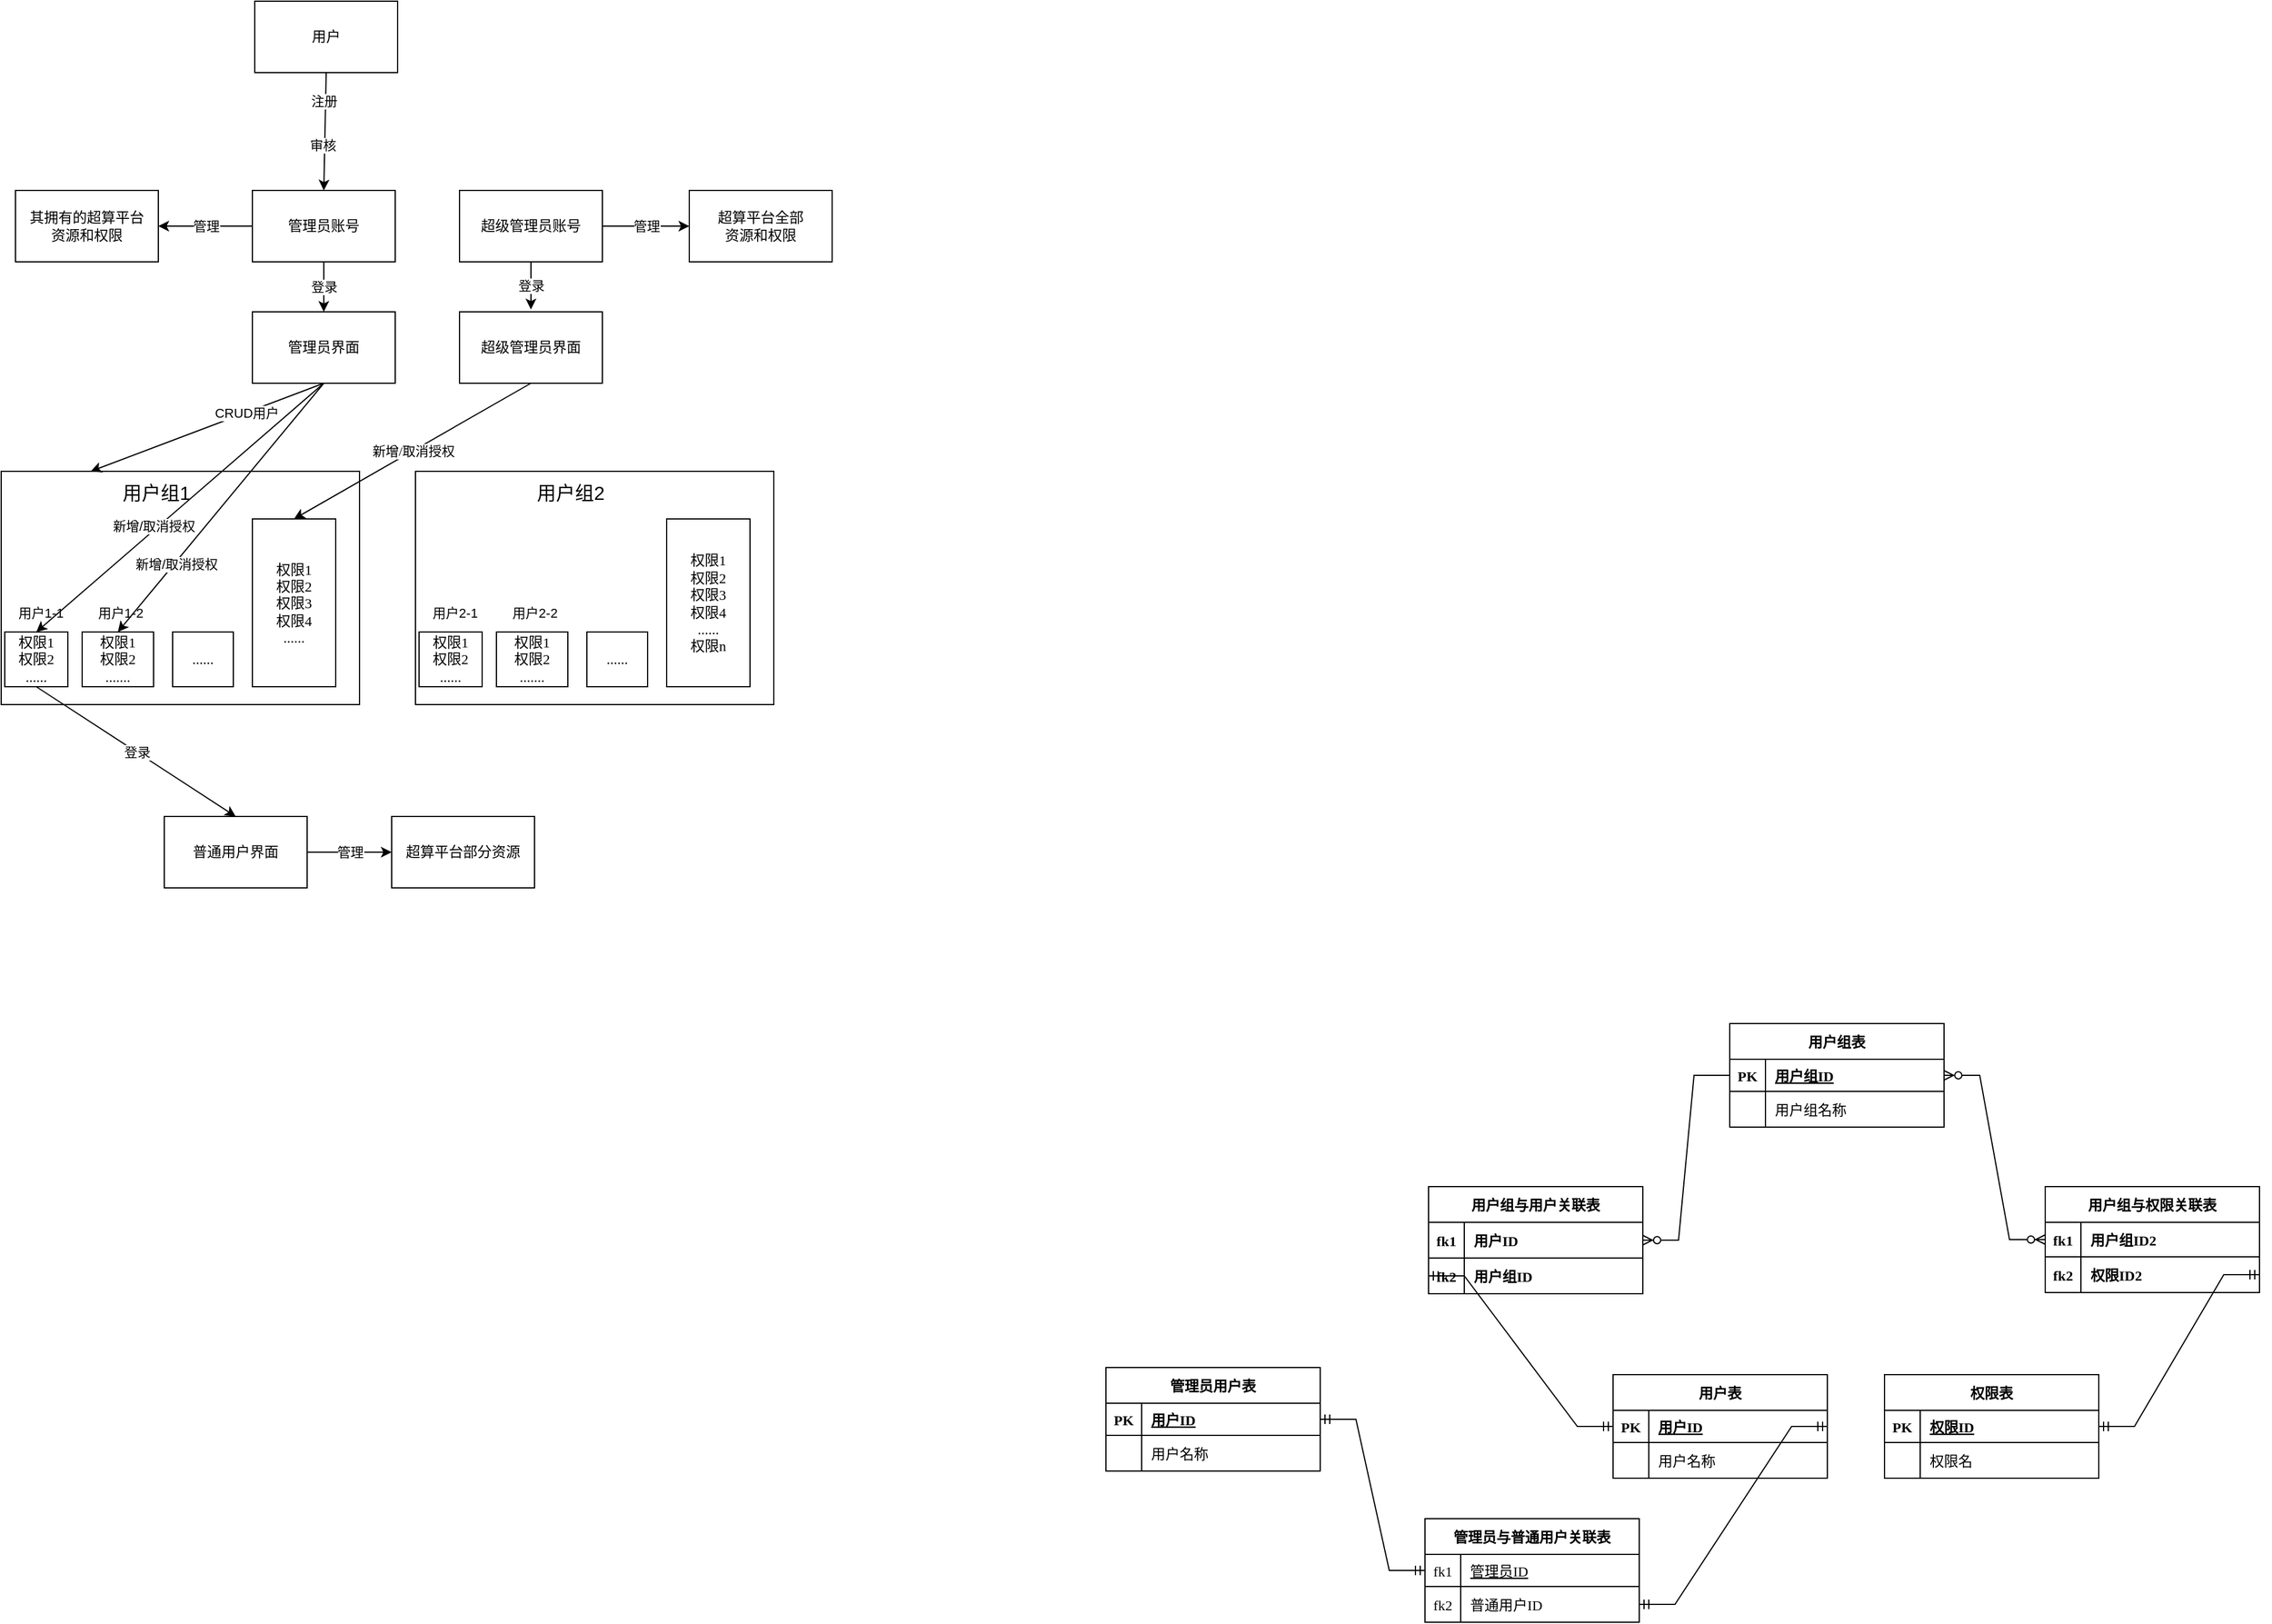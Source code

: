 <mxfile version="15.6.8" type="github">
  <diagram id="mFgV5_7U-bqLbS9MCXDc" name="Page-1">
    <mxGraphModel dx="1422" dy="774" grid="0" gridSize="10" guides="1" tooltips="1" connect="1" arrows="1" fold="1" page="1" pageScale="1" pageWidth="827" pageHeight="1169" math="0" shadow="0">
      <root>
        <mxCell id="0" />
        <mxCell id="1" parent="0" />
        <mxCell id="2kzCMtwzIrTYSETT1FgG-13" value="用户组表" style="shape=table;startSize=30;container=1;collapsible=1;childLayout=tableLayout;fixedRows=1;rowLines=0;fontStyle=1;align=center;resizeLast=1;fontFamily=Times New Roman;" parent="1" vertex="1">
          <mxGeometry x="1525" y="876" width="180" height="87" as="geometry" />
        </mxCell>
        <mxCell id="2kzCMtwzIrTYSETT1FgG-14" value="" style="shape=partialRectangle;collapsible=0;dropTarget=0;pointerEvents=0;fillColor=none;top=0;left=0;bottom=1;right=0;points=[[0,0.5],[1,0.5]];portConstraint=eastwest;fontFamily=Times New Roman;" parent="2kzCMtwzIrTYSETT1FgG-13" vertex="1">
          <mxGeometry y="30" width="180" height="27" as="geometry" />
        </mxCell>
        <mxCell id="2kzCMtwzIrTYSETT1FgG-15" value="PK" style="shape=partialRectangle;connectable=0;fillColor=none;top=0;left=0;bottom=0;right=0;fontStyle=1;overflow=hidden;fontFamily=Times New Roman;" parent="2kzCMtwzIrTYSETT1FgG-14" vertex="1">
          <mxGeometry width="30" height="27" as="geometry">
            <mxRectangle width="30" height="27" as="alternateBounds" />
          </mxGeometry>
        </mxCell>
        <mxCell id="2kzCMtwzIrTYSETT1FgG-16" value="用户组ID" style="shape=partialRectangle;connectable=0;fillColor=none;top=0;left=0;bottom=0;right=0;align=left;spacingLeft=6;fontStyle=5;overflow=hidden;fontFamily=Times New Roman;" parent="2kzCMtwzIrTYSETT1FgG-14" vertex="1">
          <mxGeometry x="30" width="150" height="27" as="geometry">
            <mxRectangle width="150" height="27" as="alternateBounds" />
          </mxGeometry>
        </mxCell>
        <mxCell id="2kzCMtwzIrTYSETT1FgG-17" value="" style="shape=partialRectangle;collapsible=0;dropTarget=0;pointerEvents=0;fillColor=none;top=0;left=0;bottom=0;right=0;points=[[0,0.5],[1,0.5]];portConstraint=eastwest;fontFamily=Times New Roman;" parent="2kzCMtwzIrTYSETT1FgG-13" vertex="1">
          <mxGeometry y="57" width="180" height="30" as="geometry" />
        </mxCell>
        <mxCell id="2kzCMtwzIrTYSETT1FgG-18" value="" style="shape=partialRectangle;connectable=0;fillColor=none;top=0;left=0;bottom=0;right=0;editable=1;overflow=hidden;fontFamily=Times New Roman;" parent="2kzCMtwzIrTYSETT1FgG-17" vertex="1">
          <mxGeometry width="30" height="30" as="geometry">
            <mxRectangle width="30" height="30" as="alternateBounds" />
          </mxGeometry>
        </mxCell>
        <mxCell id="2kzCMtwzIrTYSETT1FgG-19" value="用户组名称" style="shape=partialRectangle;connectable=0;fillColor=none;top=0;left=0;bottom=0;right=0;align=left;spacingLeft=6;overflow=hidden;fontFamily=Times New Roman;" parent="2kzCMtwzIrTYSETT1FgG-17" vertex="1">
          <mxGeometry x="30" width="150" height="30" as="geometry">
            <mxRectangle width="150" height="30" as="alternateBounds" />
          </mxGeometry>
        </mxCell>
        <mxCell id="2kzCMtwzIrTYSETT1FgG-26" value="用户组与用户关联表" style="shape=table;startSize=30;container=1;collapsible=1;childLayout=tableLayout;fixedRows=1;rowLines=0;fontStyle=1;align=center;resizeLast=1;fontFamily=Times New Roman;" parent="1" vertex="1">
          <mxGeometry x="1272" y="1013" width="180" height="90" as="geometry" />
        </mxCell>
        <mxCell id="2kzCMtwzIrTYSETT1FgG-27" value="" style="shape=partialRectangle;collapsible=0;dropTarget=0;pointerEvents=0;fillColor=none;top=0;left=0;bottom=1;right=0;points=[[0,0.5],[1,0.5]];portConstraint=eastwest;fontFamily=Times New Roman;" parent="2kzCMtwzIrTYSETT1FgG-26" vertex="1">
          <mxGeometry y="30" width="180" height="30" as="geometry" />
        </mxCell>
        <mxCell id="2kzCMtwzIrTYSETT1FgG-28" value="fk1" style="shape=partialRectangle;connectable=0;fillColor=none;top=0;left=0;bottom=0;right=0;fontStyle=1;overflow=hidden;fontFamily=Times New Roman;" parent="2kzCMtwzIrTYSETT1FgG-27" vertex="1">
          <mxGeometry width="30" height="30" as="geometry">
            <mxRectangle width="30" height="30" as="alternateBounds" />
          </mxGeometry>
        </mxCell>
        <mxCell id="2kzCMtwzIrTYSETT1FgG-29" value="用户ID" style="shape=partialRectangle;connectable=0;fillColor=none;top=0;left=0;bottom=0;right=0;align=left;spacingLeft=6;fontStyle=1;overflow=hidden;fontFamily=Times New Roman;" parent="2kzCMtwzIrTYSETT1FgG-27" vertex="1">
          <mxGeometry x="30" width="150" height="30" as="geometry">
            <mxRectangle width="150" height="30" as="alternateBounds" />
          </mxGeometry>
        </mxCell>
        <mxCell id="2kzCMtwzIrTYSETT1FgG-30" value="" style="shape=partialRectangle;collapsible=0;dropTarget=0;pointerEvents=0;fillColor=none;top=0;left=0;bottom=0;right=0;points=[[0,0.5],[1,0.5]];portConstraint=eastwest;fontFamily=Times New Roman;" parent="2kzCMtwzIrTYSETT1FgG-26" vertex="1">
          <mxGeometry y="60" width="180" height="30" as="geometry" />
        </mxCell>
        <mxCell id="2kzCMtwzIrTYSETT1FgG-31" value="fk2" style="shape=partialRectangle;connectable=0;fillColor=none;top=0;left=0;bottom=0;right=0;editable=1;overflow=hidden;fontStyle=1;fontFamily=Times New Roman;" parent="2kzCMtwzIrTYSETT1FgG-30" vertex="1">
          <mxGeometry width="30" height="30" as="geometry">
            <mxRectangle width="30" height="30" as="alternateBounds" />
          </mxGeometry>
        </mxCell>
        <mxCell id="2kzCMtwzIrTYSETT1FgG-32" value="用户组ID" style="shape=partialRectangle;connectable=0;fillColor=none;top=0;left=0;bottom=0;right=0;align=left;spacingLeft=6;overflow=hidden;fontStyle=1;fontFamily=Times New Roman;" parent="2kzCMtwzIrTYSETT1FgG-30" vertex="1">
          <mxGeometry x="30" width="150" height="30" as="geometry">
            <mxRectangle width="150" height="30" as="alternateBounds" />
          </mxGeometry>
        </mxCell>
        <mxCell id="2kzCMtwzIrTYSETT1FgG-41" value="用户" style="rounded=0;whiteSpace=wrap;html=1;fontFamily=Times New Roman;" parent="1" vertex="1">
          <mxGeometry x="286" y="17" width="120" height="60" as="geometry" />
        </mxCell>
        <mxCell id="2kzCMtwzIrTYSETT1FgG-40" value="" style="edgeStyle=entityRelationEdgeStyle;fontSize=12;html=1;endArrow=ERzeroToMany;endFill=1;rounded=0;entryX=1;entryY=0.5;entryDx=0;entryDy=0;fontFamily=Times New Roman;exitX=0;exitY=0.5;exitDx=0;exitDy=0;" parent="1" source="2kzCMtwzIrTYSETT1FgG-14" target="2kzCMtwzIrTYSETT1FgG-27" edge="1">
          <mxGeometry width="100" height="100" relative="1" as="geometry">
            <mxPoint x="1236" y="1022" as="sourcePoint" />
            <mxPoint x="1583" y="1351" as="targetPoint" />
          </mxGeometry>
        </mxCell>
        <mxCell id="2kzCMtwzIrTYSETT1FgG-42" value="" style="endArrow=classic;html=1;rounded=0;exitX=0.5;exitY=1;exitDx=0;exitDy=0;entryX=0.5;entryY=0;entryDx=0;entryDy=0;fontFamily=Times New Roman;" parent="1" source="2kzCMtwzIrTYSETT1FgG-41" target="2kzCMtwzIrTYSETT1FgG-45" edge="1">
          <mxGeometry relative="1" as="geometry">
            <mxPoint x="604" y="453" as="sourcePoint" />
            <mxPoint x="344" y="160" as="targetPoint" />
          </mxGeometry>
        </mxCell>
        <mxCell id="2kzCMtwzIrTYSETT1FgG-43" value="注册" style="edgeLabel;resizable=0;html=1;align=center;verticalAlign=middle;fontFamily=Times New Roman;" parent="2kzCMtwzIrTYSETT1FgG-42" connectable="0" vertex="1">
          <mxGeometry relative="1" as="geometry">
            <mxPoint x="-1" y="-26" as="offset" />
          </mxGeometry>
        </mxCell>
        <mxCell id="2kzCMtwzIrTYSETT1FgG-45" value="管理员账号" style="rounded=0;whiteSpace=wrap;html=1;fontFamily=Times New Roman;" parent="1" vertex="1">
          <mxGeometry x="284" y="176" width="120" height="60" as="geometry" />
        </mxCell>
        <mxCell id="2kzCMtwzIrTYSETT1FgG-49" value="" style="endArrow=classic;html=1;rounded=0;exitX=0.5;exitY=1;exitDx=0;exitDy=0;entryX=0.5;entryY=0;entryDx=0;entryDy=0;fontFamily=Times New Roman;" parent="1" source="2kzCMtwzIrTYSETT1FgG-45" target="2kzCMtwzIrTYSETT1FgG-51" edge="1">
          <mxGeometry relative="1" as="geometry">
            <mxPoint x="478" y="312" as="sourcePoint" />
            <mxPoint x="338" y="296" as="targetPoint" />
          </mxGeometry>
        </mxCell>
        <mxCell id="2kzCMtwzIrTYSETT1FgG-50" value="登录" style="edgeLabel;resizable=0;html=1;align=center;verticalAlign=middle;fontFamily=Times New Roman;" parent="2kzCMtwzIrTYSETT1FgG-49" connectable="0" vertex="1">
          <mxGeometry relative="1" as="geometry" />
        </mxCell>
        <mxCell id="2kzCMtwzIrTYSETT1FgG-51" value="管理员界面" style="rounded=0;whiteSpace=wrap;html=1;fontFamily=Times New Roman;" parent="1" vertex="1">
          <mxGeometry x="284" y="278" width="120" height="60" as="geometry" />
        </mxCell>
        <mxCell id="2kzCMtwzIrTYSETT1FgG-53" value="其拥有的超算平台&lt;br&gt;资源和权限" style="whiteSpace=wrap;html=1;rounded=0;fontFamily=Times New Roman;" parent="1" vertex="1">
          <mxGeometry x="85" y="176" width="120" height="60" as="geometry" />
        </mxCell>
        <mxCell id="2kzCMtwzIrTYSETT1FgG-60" value="" style="rounded=0;whiteSpace=wrap;html=1;fontFamily=Times New Roman;" parent="1" vertex="1">
          <mxGeometry x="73" y="412" width="301" height="196" as="geometry" />
        </mxCell>
        <mxCell id="2kzCMtwzIrTYSETT1FgG-66" value="" style="endArrow=classic;html=1;rounded=0;fontFamily=Times New Roman;entryX=0.25;entryY=0;entryDx=0;entryDy=0;exitX=0.5;exitY=1;exitDx=0;exitDy=0;" parent="1" source="2kzCMtwzIrTYSETT1FgG-51" target="2kzCMtwzIrTYSETT1FgG-60" edge="1">
          <mxGeometry relative="1" as="geometry">
            <mxPoint x="355" y="343" as="sourcePoint" />
            <mxPoint x="355" y="373" as="targetPoint" />
          </mxGeometry>
        </mxCell>
        <mxCell id="Dgb0DwT1mVoK8pwkjjls-12" value="CRUD用户" style="edgeLabel;html=1;align=center;verticalAlign=middle;resizable=0;points=[];" vertex="1" connectable="0" parent="2kzCMtwzIrTYSETT1FgG-66">
          <mxGeometry x="-0.331" relative="1" as="geometry">
            <mxPoint as="offset" />
          </mxGeometry>
        </mxCell>
        <mxCell id="2kzCMtwzIrTYSETT1FgG-70" value="" style="endArrow=classic;html=1;rounded=0;exitX=0.5;exitY=1;exitDx=0;exitDy=0;entryX=0.5;entryY=0;entryDx=0;entryDy=0;fontFamily=Times New Roman;" parent="1" source="Dgb0DwT1mVoK8pwkjjls-9" target="Dgb0DwT1mVoK8pwkjjls-19" edge="1">
          <mxGeometry relative="1" as="geometry">
            <mxPoint x="308" y="318" as="sourcePoint" />
            <mxPoint x="697" y="420.5" as="targetPoint" />
            <Array as="points" />
          </mxGeometry>
        </mxCell>
        <mxCell id="2kzCMtwzIrTYSETT1FgG-71" value="新增/取消授权" style="edgeLabel;resizable=0;html=1;align=center;verticalAlign=middle;fontFamily=Times New Roman;" parent="2kzCMtwzIrTYSETT1FgG-70" connectable="0" vertex="1">
          <mxGeometry relative="1" as="geometry" />
        </mxCell>
        <mxCell id="2kzCMtwzIrTYSETT1FgG-73" value="" style="endArrow=classic;html=1;rounded=0;exitX=0.5;exitY=1;exitDx=0;exitDy=0;entryX=0.5;entryY=0;entryDx=0;entryDy=0;fontFamily=Times New Roman;" parent="1" source="2kzCMtwzIrTYSETT1FgG-59" target="2kzCMtwzIrTYSETT1FgG-75" edge="1">
          <mxGeometry relative="1" as="geometry">
            <mxPoint x="199.58" y="467" as="sourcePoint" />
            <mxPoint x="200" y="539" as="targetPoint" />
          </mxGeometry>
        </mxCell>
        <mxCell id="2kzCMtwzIrTYSETT1FgG-74" value="登录" style="edgeLabel;resizable=0;html=1;align=center;verticalAlign=middle;fontFamily=Times New Roman;" parent="2kzCMtwzIrTYSETT1FgG-73" connectable="0" vertex="1">
          <mxGeometry relative="1" as="geometry" />
        </mxCell>
        <mxCell id="2kzCMtwzIrTYSETT1FgG-75" value="普通用户界面" style="rounded=0;whiteSpace=wrap;html=1;fontFamily=Times New Roman;" parent="1" vertex="1">
          <mxGeometry x="210" y="702" width="120" height="60" as="geometry" />
        </mxCell>
        <mxCell id="2kzCMtwzIrTYSETT1FgG-76" value="" style="endArrow=classic;html=1;rounded=0;exitX=0;exitY=0.5;exitDx=0;exitDy=0;entryX=1;entryY=0.5;entryDx=0;entryDy=0;fontFamily=Times New Roman;" parent="1" source="2kzCMtwzIrTYSETT1FgG-45" target="2kzCMtwzIrTYSETT1FgG-53" edge="1">
          <mxGeometry relative="1" as="geometry">
            <mxPoint x="-45" y="251" as="sourcePoint" />
            <mxPoint x="55" y="251" as="targetPoint" />
          </mxGeometry>
        </mxCell>
        <mxCell id="2kzCMtwzIrTYSETT1FgG-77" value="管理" style="edgeLabel;resizable=0;html=1;align=center;verticalAlign=middle;fontFamily=Times New Roman;" parent="2kzCMtwzIrTYSETT1FgG-76" connectable="0" vertex="1">
          <mxGeometry relative="1" as="geometry" />
        </mxCell>
        <mxCell id="2kzCMtwzIrTYSETT1FgG-78" value="" style="endArrow=classic;html=1;rounded=0;exitX=1;exitY=0.5;exitDx=0;exitDy=0;fontFamily=Times New Roman;" parent="1" source="2kzCMtwzIrTYSETT1FgG-75" edge="1">
          <mxGeometry relative="1" as="geometry">
            <mxPoint x="481" y="715" as="sourcePoint" />
            <mxPoint x="401" y="732" as="targetPoint" />
          </mxGeometry>
        </mxCell>
        <mxCell id="2kzCMtwzIrTYSETT1FgG-79" value="管理" style="edgeLabel;resizable=0;html=1;align=center;verticalAlign=middle;fontFamily=Times New Roman;" parent="2kzCMtwzIrTYSETT1FgG-78" connectable="0" vertex="1">
          <mxGeometry relative="1" as="geometry" />
        </mxCell>
        <mxCell id="2kzCMtwzIrTYSETT1FgG-80" value="超算平台部分资源" style="whiteSpace=wrap;html=1;rounded=0;fontFamily=Times New Roman;" parent="1" vertex="1">
          <mxGeometry x="401" y="702" width="120" height="60" as="geometry" />
        </mxCell>
        <mxCell id="2kzCMtwzIrTYSETT1FgG-83" value="用户表" style="shape=table;startSize=30;container=1;collapsible=1;childLayout=tableLayout;fixedRows=1;rowLines=0;fontStyle=1;align=center;resizeLast=1;fontFamily=Times New Roman;" parent="1" vertex="1">
          <mxGeometry x="1427" y="1171" width="180" height="87" as="geometry" />
        </mxCell>
        <mxCell id="2kzCMtwzIrTYSETT1FgG-84" value="" style="shape=partialRectangle;collapsible=0;dropTarget=0;pointerEvents=0;fillColor=none;top=0;left=0;bottom=1;right=0;points=[[0,0.5],[1,0.5]];portConstraint=eastwest;fontFamily=Times New Roman;" parent="2kzCMtwzIrTYSETT1FgG-83" vertex="1">
          <mxGeometry y="30" width="180" height="27" as="geometry" />
        </mxCell>
        <mxCell id="2kzCMtwzIrTYSETT1FgG-85" value="PK" style="shape=partialRectangle;connectable=0;fillColor=none;top=0;left=0;bottom=0;right=0;fontStyle=1;overflow=hidden;fontFamily=Times New Roman;" parent="2kzCMtwzIrTYSETT1FgG-84" vertex="1">
          <mxGeometry width="30" height="27" as="geometry">
            <mxRectangle width="30" height="27" as="alternateBounds" />
          </mxGeometry>
        </mxCell>
        <mxCell id="2kzCMtwzIrTYSETT1FgG-86" value="用户ID" style="shape=partialRectangle;connectable=0;fillColor=none;top=0;left=0;bottom=0;right=0;align=left;spacingLeft=6;fontStyle=5;overflow=hidden;fontFamily=Times New Roman;" parent="2kzCMtwzIrTYSETT1FgG-84" vertex="1">
          <mxGeometry x="30" width="150" height="27" as="geometry">
            <mxRectangle width="150" height="27" as="alternateBounds" />
          </mxGeometry>
        </mxCell>
        <mxCell id="2kzCMtwzIrTYSETT1FgG-87" value="" style="shape=partialRectangle;collapsible=0;dropTarget=0;pointerEvents=0;fillColor=none;top=0;left=0;bottom=0;right=0;points=[[0,0.5],[1,0.5]];portConstraint=eastwest;fontFamily=Times New Roman;" parent="2kzCMtwzIrTYSETT1FgG-83" vertex="1">
          <mxGeometry y="57" width="180" height="30" as="geometry" />
        </mxCell>
        <mxCell id="2kzCMtwzIrTYSETT1FgG-88" value="" style="shape=partialRectangle;connectable=0;fillColor=none;top=0;left=0;bottom=0;right=0;editable=1;overflow=hidden;fontFamily=Times New Roman;" parent="2kzCMtwzIrTYSETT1FgG-87" vertex="1">
          <mxGeometry width="30" height="30" as="geometry">
            <mxRectangle width="30" height="30" as="alternateBounds" />
          </mxGeometry>
        </mxCell>
        <mxCell id="2kzCMtwzIrTYSETT1FgG-89" value="用户名称" style="shape=partialRectangle;connectable=0;fillColor=none;top=0;left=0;bottom=0;right=0;align=left;spacingLeft=6;overflow=hidden;fontFamily=Times New Roman;" parent="2kzCMtwzIrTYSETT1FgG-87" vertex="1">
          <mxGeometry x="30" width="150" height="30" as="geometry">
            <mxRectangle width="150" height="30" as="alternateBounds" />
          </mxGeometry>
        </mxCell>
        <mxCell id="km6JaJJbkQd7-3y9MGti-1" value="权限表" style="shape=table;startSize=30;container=1;collapsible=1;childLayout=tableLayout;fixedRows=1;rowLines=0;fontStyle=1;align=center;resizeLast=1;fontFamily=Times New Roman;" parent="1" vertex="1">
          <mxGeometry x="1655" y="1171" width="180" height="87" as="geometry" />
        </mxCell>
        <mxCell id="km6JaJJbkQd7-3y9MGti-2" value="" style="shape=partialRectangle;collapsible=0;dropTarget=0;pointerEvents=0;fillColor=none;top=0;left=0;bottom=1;right=0;points=[[0,0.5],[1,0.5]];portConstraint=eastwest;fontFamily=Times New Roman;" parent="km6JaJJbkQd7-3y9MGti-1" vertex="1">
          <mxGeometry y="30" width="180" height="27" as="geometry" />
        </mxCell>
        <mxCell id="km6JaJJbkQd7-3y9MGti-3" value="PK" style="shape=partialRectangle;connectable=0;fillColor=none;top=0;left=0;bottom=0;right=0;fontStyle=1;overflow=hidden;fontFamily=Times New Roman;" parent="km6JaJJbkQd7-3y9MGti-2" vertex="1">
          <mxGeometry width="30" height="27" as="geometry">
            <mxRectangle width="30" height="27" as="alternateBounds" />
          </mxGeometry>
        </mxCell>
        <mxCell id="km6JaJJbkQd7-3y9MGti-4" value="权限ID" style="shape=partialRectangle;connectable=0;fillColor=none;top=0;left=0;bottom=0;right=0;align=left;spacingLeft=6;fontStyle=5;overflow=hidden;fontFamily=Times New Roman;" parent="km6JaJJbkQd7-3y9MGti-2" vertex="1">
          <mxGeometry x="30" width="150" height="27" as="geometry">
            <mxRectangle width="150" height="27" as="alternateBounds" />
          </mxGeometry>
        </mxCell>
        <mxCell id="km6JaJJbkQd7-3y9MGti-5" value="" style="shape=partialRectangle;collapsible=0;dropTarget=0;pointerEvents=0;fillColor=none;top=0;left=0;bottom=0;right=0;points=[[0,0.5],[1,0.5]];portConstraint=eastwest;fontFamily=Times New Roman;" parent="km6JaJJbkQd7-3y9MGti-1" vertex="1">
          <mxGeometry y="57" width="180" height="30" as="geometry" />
        </mxCell>
        <mxCell id="km6JaJJbkQd7-3y9MGti-6" value="" style="shape=partialRectangle;connectable=0;fillColor=none;top=0;left=0;bottom=0;right=0;editable=1;overflow=hidden;fontFamily=Times New Roman;" parent="km6JaJJbkQd7-3y9MGti-5" vertex="1">
          <mxGeometry width="30" height="30" as="geometry">
            <mxRectangle width="30" height="30" as="alternateBounds" />
          </mxGeometry>
        </mxCell>
        <mxCell id="km6JaJJbkQd7-3y9MGti-7" value="权限名" style="shape=partialRectangle;connectable=0;fillColor=none;top=0;left=0;bottom=0;right=0;align=left;spacingLeft=6;overflow=hidden;fontFamily=Times New Roman;" parent="km6JaJJbkQd7-3y9MGti-5" vertex="1">
          <mxGeometry x="30" width="150" height="30" as="geometry">
            <mxRectangle width="150" height="30" as="alternateBounds" />
          </mxGeometry>
        </mxCell>
        <mxCell id="km6JaJJbkQd7-3y9MGti-8" value="用户组与权限关联表" style="shape=table;startSize=30;container=1;collapsible=1;childLayout=tableLayout;fixedRows=1;rowLines=0;fontStyle=1;align=center;resizeLast=1;fontFamily=Times New Roman;" parent="1" vertex="1">
          <mxGeometry x="1790" y="1013" width="180" height="89" as="geometry" />
        </mxCell>
        <mxCell id="km6JaJJbkQd7-3y9MGti-9" value="" style="shape=partialRectangle;collapsible=0;dropTarget=0;pointerEvents=0;fillColor=none;top=0;left=0;bottom=1;right=0;points=[[0,0.5],[1,0.5]];portConstraint=eastwest;fontFamily=Times New Roman;" parent="km6JaJJbkQd7-3y9MGti-8" vertex="1">
          <mxGeometry y="30" width="180" height="29" as="geometry" />
        </mxCell>
        <mxCell id="km6JaJJbkQd7-3y9MGti-10" value="fk1" style="shape=partialRectangle;connectable=0;fillColor=none;top=0;left=0;bottom=0;right=0;fontStyle=1;overflow=hidden;fontFamily=Times New Roman;" parent="km6JaJJbkQd7-3y9MGti-9" vertex="1">
          <mxGeometry width="30" height="29" as="geometry">
            <mxRectangle width="30" height="29" as="alternateBounds" />
          </mxGeometry>
        </mxCell>
        <mxCell id="km6JaJJbkQd7-3y9MGti-11" value="用户组ID2" style="shape=partialRectangle;connectable=0;fillColor=none;top=0;left=0;bottom=0;right=0;align=left;spacingLeft=6;fontStyle=1;overflow=hidden;fontFamily=Times New Roman;" parent="km6JaJJbkQd7-3y9MGti-9" vertex="1">
          <mxGeometry x="30" width="150" height="29" as="geometry">
            <mxRectangle width="150" height="29" as="alternateBounds" />
          </mxGeometry>
        </mxCell>
        <mxCell id="km6JaJJbkQd7-3y9MGti-12" value="" style="shape=partialRectangle;collapsible=0;dropTarget=0;pointerEvents=0;fillColor=none;top=0;left=0;bottom=0;right=0;points=[[0,0.5],[1,0.5]];portConstraint=eastwest;fontFamily=Times New Roman;" parent="km6JaJJbkQd7-3y9MGti-8" vertex="1">
          <mxGeometry y="59" width="180" height="30" as="geometry" />
        </mxCell>
        <mxCell id="km6JaJJbkQd7-3y9MGti-13" value="fk2" style="shape=partialRectangle;connectable=0;fillColor=none;top=0;left=0;bottom=0;right=0;editable=1;overflow=hidden;fontStyle=1;fontFamily=Times New Roman;" parent="km6JaJJbkQd7-3y9MGti-12" vertex="1">
          <mxGeometry width="30" height="30" as="geometry">
            <mxRectangle width="30" height="30" as="alternateBounds" />
          </mxGeometry>
        </mxCell>
        <mxCell id="km6JaJJbkQd7-3y9MGti-14" value="权限ID2" style="shape=partialRectangle;connectable=0;fillColor=none;top=0;left=0;bottom=0;right=0;align=left;spacingLeft=6;overflow=hidden;fontStyle=1;fontFamily=Times New Roman;" parent="km6JaJJbkQd7-3y9MGti-12" vertex="1">
          <mxGeometry x="30" width="150" height="30" as="geometry">
            <mxRectangle width="150" height="30" as="alternateBounds" />
          </mxGeometry>
        </mxCell>
        <mxCell id="km6JaJJbkQd7-3y9MGti-15" value="管理员用户表" style="shape=table;startSize=30;container=1;collapsible=1;childLayout=tableLayout;fixedRows=1;rowLines=0;fontStyle=1;align=center;resizeLast=1;fontFamily=Times New Roman;" parent="1" vertex="1">
          <mxGeometry x="1001" y="1165" width="180" height="87" as="geometry" />
        </mxCell>
        <mxCell id="km6JaJJbkQd7-3y9MGti-16" value="" style="shape=partialRectangle;collapsible=0;dropTarget=0;pointerEvents=0;fillColor=none;top=0;left=0;bottom=1;right=0;points=[[0,0.5],[1,0.5]];portConstraint=eastwest;fontFamily=Times New Roman;" parent="km6JaJJbkQd7-3y9MGti-15" vertex="1">
          <mxGeometry y="30" width="180" height="27" as="geometry" />
        </mxCell>
        <mxCell id="km6JaJJbkQd7-3y9MGti-17" value="PK" style="shape=partialRectangle;connectable=0;fillColor=none;top=0;left=0;bottom=0;right=0;fontStyle=1;overflow=hidden;fontFamily=Times New Roman;" parent="km6JaJJbkQd7-3y9MGti-16" vertex="1">
          <mxGeometry width="30" height="27" as="geometry">
            <mxRectangle width="30" height="27" as="alternateBounds" />
          </mxGeometry>
        </mxCell>
        <mxCell id="km6JaJJbkQd7-3y9MGti-18" value="用户ID" style="shape=partialRectangle;connectable=0;fillColor=none;top=0;left=0;bottom=0;right=0;align=left;spacingLeft=6;fontStyle=5;overflow=hidden;fontFamily=Times New Roman;" parent="km6JaJJbkQd7-3y9MGti-16" vertex="1">
          <mxGeometry x="30" width="150" height="27" as="geometry">
            <mxRectangle width="150" height="27" as="alternateBounds" />
          </mxGeometry>
        </mxCell>
        <mxCell id="km6JaJJbkQd7-3y9MGti-19" value="" style="shape=partialRectangle;collapsible=0;dropTarget=0;pointerEvents=0;fillColor=none;top=0;left=0;bottom=0;right=0;points=[[0,0.5],[1,0.5]];portConstraint=eastwest;fontFamily=Times New Roman;" parent="km6JaJJbkQd7-3y9MGti-15" vertex="1">
          <mxGeometry y="57" width="180" height="30" as="geometry" />
        </mxCell>
        <mxCell id="km6JaJJbkQd7-3y9MGti-20" value="" style="shape=partialRectangle;connectable=0;fillColor=none;top=0;left=0;bottom=0;right=0;editable=1;overflow=hidden;fontFamily=Times New Roman;" parent="km6JaJJbkQd7-3y9MGti-19" vertex="1">
          <mxGeometry width="30" height="30" as="geometry">
            <mxRectangle width="30" height="30" as="alternateBounds" />
          </mxGeometry>
        </mxCell>
        <mxCell id="km6JaJJbkQd7-3y9MGti-21" value="用户名称" style="shape=partialRectangle;connectable=0;fillColor=none;top=0;left=0;bottom=0;right=0;align=left;spacingLeft=6;overflow=hidden;fontFamily=Times New Roman;" parent="km6JaJJbkQd7-3y9MGti-19" vertex="1">
          <mxGeometry x="30" width="150" height="30" as="geometry">
            <mxRectangle width="150" height="30" as="alternateBounds" />
          </mxGeometry>
        </mxCell>
        <mxCell id="km6JaJJbkQd7-3y9MGti-22" value="" style="edgeStyle=entityRelationEdgeStyle;fontSize=12;html=1;endArrow=ERzeroToMany;endFill=1;startArrow=ERzeroToMany;rounded=0;exitX=1;exitY=0.5;exitDx=0;exitDy=0;" parent="1" source="2kzCMtwzIrTYSETT1FgG-14" target="km6JaJJbkQd7-3y9MGti-9" edge="1">
          <mxGeometry width="100" height="100" relative="1" as="geometry">
            <mxPoint x="1870" y="988" as="sourcePoint" />
            <mxPoint x="1970" y="888" as="targetPoint" />
          </mxGeometry>
        </mxCell>
        <mxCell id="km6JaJJbkQd7-3y9MGti-23" value="" style="edgeStyle=entityRelationEdgeStyle;fontSize=12;html=1;endArrow=ERmandOne;startArrow=ERmandOne;rounded=0;entryX=1;entryY=0.5;entryDx=0;entryDy=0;exitX=1;exitY=0.5;exitDx=0;exitDy=0;" parent="1" source="km6JaJJbkQd7-3y9MGti-12" target="km6JaJJbkQd7-3y9MGti-2" edge="1">
          <mxGeometry width="100" height="100" relative="1" as="geometry">
            <mxPoint x="1638" y="1175" as="sourcePoint" />
            <mxPoint x="1738" y="1075" as="targetPoint" />
          </mxGeometry>
        </mxCell>
        <mxCell id="km6JaJJbkQd7-3y9MGti-25" value="" style="edgeStyle=entityRelationEdgeStyle;fontSize=12;html=1;endArrow=ERmandOne;startArrow=ERmandOne;rounded=0;exitX=0;exitY=0.5;exitDx=0;exitDy=0;" parent="1" source="2kzCMtwzIrTYSETT1FgG-30" target="2kzCMtwzIrTYSETT1FgG-84" edge="1">
          <mxGeometry width="100" height="100" relative="1" as="geometry">
            <mxPoint x="1460" y="1095" as="sourcePoint" />
            <mxPoint x="1291" y="1211.5" as="targetPoint" />
          </mxGeometry>
        </mxCell>
        <mxCell id="km6JaJJbkQd7-3y9MGti-27" value="管理员与普通用户关联表" style="shape=table;startSize=30;container=1;collapsible=1;childLayout=tableLayout;fixedRows=1;rowLines=0;fontStyle=1;align=center;resizeLast=1;fontFamily=Times New Roman;" parent="1" vertex="1">
          <mxGeometry x="1269" y="1292" width="180" height="87" as="geometry" />
        </mxCell>
        <mxCell id="km6JaJJbkQd7-3y9MGti-28" value="" style="shape=partialRectangle;collapsible=0;dropTarget=0;pointerEvents=0;fillColor=none;top=0;left=0;bottom=1;right=0;points=[[0,0.5],[1,0.5]];portConstraint=eastwest;fontFamily=Times New Roman;" parent="km6JaJJbkQd7-3y9MGti-27" vertex="1">
          <mxGeometry y="30" width="180" height="27" as="geometry" />
        </mxCell>
        <mxCell id="km6JaJJbkQd7-3y9MGti-29" value="fk1" style="shape=partialRectangle;connectable=0;fillColor=none;top=0;left=0;bottom=0;right=0;fontStyle=0;overflow=hidden;fontFamily=Times New Roman;" parent="km6JaJJbkQd7-3y9MGti-28" vertex="1">
          <mxGeometry width="30" height="27" as="geometry">
            <mxRectangle width="30" height="27" as="alternateBounds" />
          </mxGeometry>
        </mxCell>
        <mxCell id="km6JaJJbkQd7-3y9MGti-30" value="管理员ID" style="shape=partialRectangle;connectable=0;fillColor=none;top=0;left=0;bottom=0;right=0;align=left;spacingLeft=6;fontStyle=4;overflow=hidden;fontFamily=Times New Roman;" parent="km6JaJJbkQd7-3y9MGti-28" vertex="1">
          <mxGeometry x="30" width="150" height="27" as="geometry">
            <mxRectangle width="150" height="27" as="alternateBounds" />
          </mxGeometry>
        </mxCell>
        <mxCell id="km6JaJJbkQd7-3y9MGti-31" value="" style="shape=partialRectangle;collapsible=0;dropTarget=0;pointerEvents=0;fillColor=none;top=0;left=0;bottom=0;right=0;points=[[0,0.5],[1,0.5]];portConstraint=eastwest;fontFamily=Times New Roman;" parent="km6JaJJbkQd7-3y9MGti-27" vertex="1">
          <mxGeometry y="57" width="180" height="30" as="geometry" />
        </mxCell>
        <mxCell id="km6JaJJbkQd7-3y9MGti-32" value="fk2" style="shape=partialRectangle;connectable=0;fillColor=none;top=0;left=0;bottom=0;right=0;editable=1;overflow=hidden;fontFamily=Times New Roman;" parent="km6JaJJbkQd7-3y9MGti-31" vertex="1">
          <mxGeometry width="30" height="30" as="geometry">
            <mxRectangle width="30" height="30" as="alternateBounds" />
          </mxGeometry>
        </mxCell>
        <mxCell id="km6JaJJbkQd7-3y9MGti-33" value="普通用户ID" style="shape=partialRectangle;connectable=0;fillColor=none;top=0;left=0;bottom=0;right=0;align=left;spacingLeft=6;overflow=hidden;fontFamily=Times New Roman;" parent="km6JaJJbkQd7-3y9MGti-31" vertex="1">
          <mxGeometry x="30" width="150" height="30" as="geometry">
            <mxRectangle width="150" height="30" as="alternateBounds" />
          </mxGeometry>
        </mxCell>
        <mxCell id="km6JaJJbkQd7-3y9MGti-34" value="" style="edgeStyle=entityRelationEdgeStyle;fontSize=12;html=1;endArrow=ERmandOne;startArrow=ERmandOne;rounded=0;exitX=1;exitY=0.5;exitDx=0;exitDy=0;entryX=1;entryY=0.5;entryDx=0;entryDy=0;" parent="1" source="km6JaJJbkQd7-3y9MGti-31" target="2kzCMtwzIrTYSETT1FgG-84" edge="1">
          <mxGeometry width="100" height="100" relative="1" as="geometry">
            <mxPoint x="1399" y="1111" as="sourcePoint" />
            <mxPoint x="1499" y="1011" as="targetPoint" />
          </mxGeometry>
        </mxCell>
        <mxCell id="km6JaJJbkQd7-3y9MGti-35" value="" style="edgeStyle=entityRelationEdgeStyle;fontSize=12;html=1;endArrow=ERmandOne;startArrow=ERmandOne;rounded=0;entryX=0;entryY=0.5;entryDx=0;entryDy=0;" parent="1" source="km6JaJJbkQd7-3y9MGti-16" target="km6JaJJbkQd7-3y9MGti-28" edge="1">
          <mxGeometry width="100" height="100" relative="1" as="geometry">
            <mxPoint x="1395" y="1364" as="sourcePoint" />
            <mxPoint x="1617" y="1224.5" as="targetPoint" />
          </mxGeometry>
        </mxCell>
        <mxCell id="Dgb0DwT1mVoK8pwkjjls-1" value="超级管理员账号" style="rounded=0;whiteSpace=wrap;html=1;fontFamily=Times New Roman;" vertex="1" parent="1">
          <mxGeometry x="458" y="176" width="120" height="60" as="geometry" />
        </mxCell>
        <mxCell id="Dgb0DwT1mVoK8pwkjjls-2" value="审核" style="edgeLabel;resizable=0;html=1;align=center;verticalAlign=middle;fontFamily=Times New Roman;" connectable="0" vertex="1" parent="1">
          <mxGeometry x="345.996" y="110.704" as="geometry">
            <mxPoint x="-3" y="27" as="offset" />
          </mxGeometry>
        </mxCell>
        <mxCell id="Dgb0DwT1mVoK8pwkjjls-3" value="超算平台全部&lt;br&gt;资源和权限" style="whiteSpace=wrap;html=1;rounded=0;fontFamily=Times New Roman;" vertex="1" parent="1">
          <mxGeometry x="651" y="176" width="120" height="60" as="geometry" />
        </mxCell>
        <mxCell id="Dgb0DwT1mVoK8pwkjjls-5" value="" style="endArrow=classic;html=1;rounded=0;exitX=1;exitY=0.5;exitDx=0;exitDy=0;fontFamily=Times New Roman;" edge="1" parent="1" source="Dgb0DwT1mVoK8pwkjjls-1" target="Dgb0DwT1mVoK8pwkjjls-3">
          <mxGeometry relative="1" as="geometry">
            <mxPoint x="587.5" y="143" as="sourcePoint" />
            <mxPoint x="508.5" y="143" as="targetPoint" />
          </mxGeometry>
        </mxCell>
        <mxCell id="Dgb0DwT1mVoK8pwkjjls-6" value="管理" style="edgeLabel;resizable=0;html=1;align=center;verticalAlign=middle;fontFamily=Times New Roman;" connectable="0" vertex="1" parent="Dgb0DwT1mVoK8pwkjjls-5">
          <mxGeometry relative="1" as="geometry" />
        </mxCell>
        <mxCell id="Dgb0DwT1mVoK8pwkjjls-7" value="" style="endArrow=classic;html=1;rounded=0;exitX=0.5;exitY=1;exitDx=0;exitDy=0;fontFamily=Times New Roman;" edge="1" parent="1" source="Dgb0DwT1mVoK8pwkjjls-1">
          <mxGeometry relative="1" as="geometry">
            <mxPoint x="368" y="246" as="sourcePoint" />
            <mxPoint x="518" y="276" as="targetPoint" />
          </mxGeometry>
        </mxCell>
        <mxCell id="Dgb0DwT1mVoK8pwkjjls-8" value="登录" style="edgeLabel;resizable=0;html=1;align=center;verticalAlign=middle;fontFamily=Times New Roman;" connectable="0" vertex="1" parent="Dgb0DwT1mVoK8pwkjjls-7">
          <mxGeometry relative="1" as="geometry" />
        </mxCell>
        <mxCell id="Dgb0DwT1mVoK8pwkjjls-9" value="超级管理员界面" style="rounded=0;whiteSpace=wrap;html=1;fontFamily=Times New Roman;" vertex="1" parent="1">
          <mxGeometry x="458" y="278" width="120" height="60" as="geometry" />
        </mxCell>
        <mxCell id="2kzCMtwzIrTYSETT1FgG-59" value="权限1&lt;br&gt;权限2&lt;br&gt;......" style="rounded=0;whiteSpace=wrap;html=1;fontFamily=Times New Roman;" parent="1" vertex="1">
          <mxGeometry x="76" y="547" width="53" height="46" as="geometry" />
        </mxCell>
        <mxCell id="Dgb0DwT1mVoK8pwkjjls-13" value="权限1&lt;br&gt;权限2&lt;br&gt;......." style="rounded=0;whiteSpace=wrap;html=1;fontFamily=Times New Roman;" vertex="1" parent="1">
          <mxGeometry x="141" y="547" width="60" height="46" as="geometry" />
        </mxCell>
        <mxCell id="Dgb0DwT1mVoK8pwkjjls-14" value="......" style="rounded=0;whiteSpace=wrap;html=1;fontFamily=Times New Roman;" vertex="1" parent="1">
          <mxGeometry x="217" y="547" width="51" height="46" as="geometry" />
        </mxCell>
        <mxCell id="Dgb0DwT1mVoK8pwkjjls-16" value="用户1-1" style="edgeLabel;html=1;align=center;verticalAlign=middle;resizable=0;points=[];" vertex="1" connectable="0" parent="1">
          <mxGeometry x="104.002" y="531.996" as="geometry">
            <mxPoint x="2" y="-1" as="offset" />
          </mxGeometry>
        </mxCell>
        <mxCell id="Dgb0DwT1mVoK8pwkjjls-18" value="用户1-2" style="edgeLabel;html=1;align=center;verticalAlign=middle;resizable=0;points=[];" vertex="1" connectable="0" parent="1">
          <mxGeometry x="171.002" y="531.996" as="geometry">
            <mxPoint x="2" y="-1" as="offset" />
          </mxGeometry>
        </mxCell>
        <mxCell id="Dgb0DwT1mVoK8pwkjjls-19" value="权限1&lt;br&gt;权限2&lt;br&gt;权限3&lt;br&gt;权限4&lt;br&gt;......" style="rounded=0;whiteSpace=wrap;html=1;fontFamily=Times New Roman;" vertex="1" parent="1">
          <mxGeometry x="284" y="452" width="70" height="141" as="geometry" />
        </mxCell>
        <mxCell id="Dgb0DwT1mVoK8pwkjjls-22" value="&lt;font style=&quot;font-size: 16px&quot;&gt;用户组1&lt;/font&gt;" style="edgeLabel;html=1;align=center;verticalAlign=middle;resizable=0;points=[];" vertex="1" connectable="0" parent="1">
          <mxGeometry x="201.002" y="430.996" as="geometry">
            <mxPoint x="2" y="-1" as="offset" />
          </mxGeometry>
        </mxCell>
        <mxCell id="Dgb0DwT1mVoK8pwkjjls-32" value="" style="rounded=0;whiteSpace=wrap;html=1;fontFamily=Times New Roman;" vertex="1" parent="1">
          <mxGeometry x="421" y="412" width="301" height="196" as="geometry" />
        </mxCell>
        <mxCell id="Dgb0DwT1mVoK8pwkjjls-33" value="权限1&lt;br&gt;权限2&lt;br&gt;......" style="rounded=0;whiteSpace=wrap;html=1;fontFamily=Times New Roman;" vertex="1" parent="1">
          <mxGeometry x="424" y="547" width="53" height="46" as="geometry" />
        </mxCell>
        <mxCell id="Dgb0DwT1mVoK8pwkjjls-34" value="权限1&lt;br&gt;权限2&lt;br&gt;......." style="rounded=0;whiteSpace=wrap;html=1;fontFamily=Times New Roman;" vertex="1" parent="1">
          <mxGeometry x="489" y="547" width="60" height="46" as="geometry" />
        </mxCell>
        <mxCell id="Dgb0DwT1mVoK8pwkjjls-35" value="......" style="rounded=0;whiteSpace=wrap;html=1;fontFamily=Times New Roman;" vertex="1" parent="1">
          <mxGeometry x="565" y="547" width="51" height="46" as="geometry" />
        </mxCell>
        <mxCell id="Dgb0DwT1mVoK8pwkjjls-36" value="用户2-1" style="edgeLabel;html=1;align=center;verticalAlign=middle;resizable=0;points=[];" vertex="1" connectable="0" parent="1">
          <mxGeometry x="452.002" y="531.996" as="geometry">
            <mxPoint x="2" y="-1" as="offset" />
          </mxGeometry>
        </mxCell>
        <mxCell id="Dgb0DwT1mVoK8pwkjjls-37" value="用户2-2" style="edgeLabel;html=1;align=center;verticalAlign=middle;resizable=0;points=[];" vertex="1" connectable="0" parent="1">
          <mxGeometry x="519.002" y="531.996" as="geometry">
            <mxPoint x="2" y="-1" as="offset" />
          </mxGeometry>
        </mxCell>
        <mxCell id="Dgb0DwT1mVoK8pwkjjls-38" value="权限1&lt;br&gt;权限2&lt;br&gt;权限3&lt;br&gt;权限4&lt;br&gt;......&lt;br&gt;权限n" style="rounded=0;whiteSpace=wrap;html=1;fontFamily=Times New Roman;" vertex="1" parent="1">
          <mxGeometry x="632" y="452" width="70" height="141" as="geometry" />
        </mxCell>
        <mxCell id="Dgb0DwT1mVoK8pwkjjls-39" value="&lt;font style=&quot;font-size: 16px&quot;&gt;用户组2&lt;/font&gt;" style="edgeLabel;html=1;align=center;verticalAlign=middle;resizable=0;points=[];" vertex="1" connectable="0" parent="1">
          <mxGeometry x="549.002" y="430.996" as="geometry">
            <mxPoint x="2" y="-1" as="offset" />
          </mxGeometry>
        </mxCell>
        <mxCell id="Dgb0DwT1mVoK8pwkjjls-40" value="" style="endArrow=classic;html=1;rounded=0;fontFamily=Times New Roman;entryX=0.5;entryY=0;entryDx=0;entryDy=0;exitX=0.5;exitY=1;exitDx=0;exitDy=0;" edge="1" parent="1" source="2kzCMtwzIrTYSETT1FgG-51" target="2kzCMtwzIrTYSETT1FgG-59">
          <mxGeometry relative="1" as="geometry">
            <mxPoint x="297.534" y="348" as="sourcePoint" />
            <mxPoint x="158.25" y="422" as="targetPoint" />
          </mxGeometry>
        </mxCell>
        <mxCell id="Dgb0DwT1mVoK8pwkjjls-41" value="新增/取消授权" style="edgeLabel;html=1;align=center;verticalAlign=middle;resizable=0;points=[];" vertex="1" connectable="0" parent="Dgb0DwT1mVoK8pwkjjls-40">
          <mxGeometry x="-0.331" relative="1" as="geometry">
            <mxPoint x="-62" y="50" as="offset" />
          </mxGeometry>
        </mxCell>
        <mxCell id="Dgb0DwT1mVoK8pwkjjls-44" value="" style="endArrow=classic;html=1;rounded=0;fontFamily=Times New Roman;entryX=0.5;entryY=0;entryDx=0;entryDy=0;exitX=0.5;exitY=1;exitDx=0;exitDy=0;" edge="1" parent="1" source="2kzCMtwzIrTYSETT1FgG-51" target="Dgb0DwT1mVoK8pwkjjls-13">
          <mxGeometry relative="1" as="geometry">
            <mxPoint x="354" y="348" as="sourcePoint" />
            <mxPoint x="112.5" y="557" as="targetPoint" />
          </mxGeometry>
        </mxCell>
        <mxCell id="Dgb0DwT1mVoK8pwkjjls-45" value="新增/取消授权" style="edgeLabel;html=1;align=center;verticalAlign=middle;resizable=0;points=[];" vertex="1" connectable="0" parent="Dgb0DwT1mVoK8pwkjjls-44">
          <mxGeometry x="-0.331" relative="1" as="geometry">
            <mxPoint x="-66" y="82" as="offset" />
          </mxGeometry>
        </mxCell>
      </root>
    </mxGraphModel>
  </diagram>
</mxfile>
